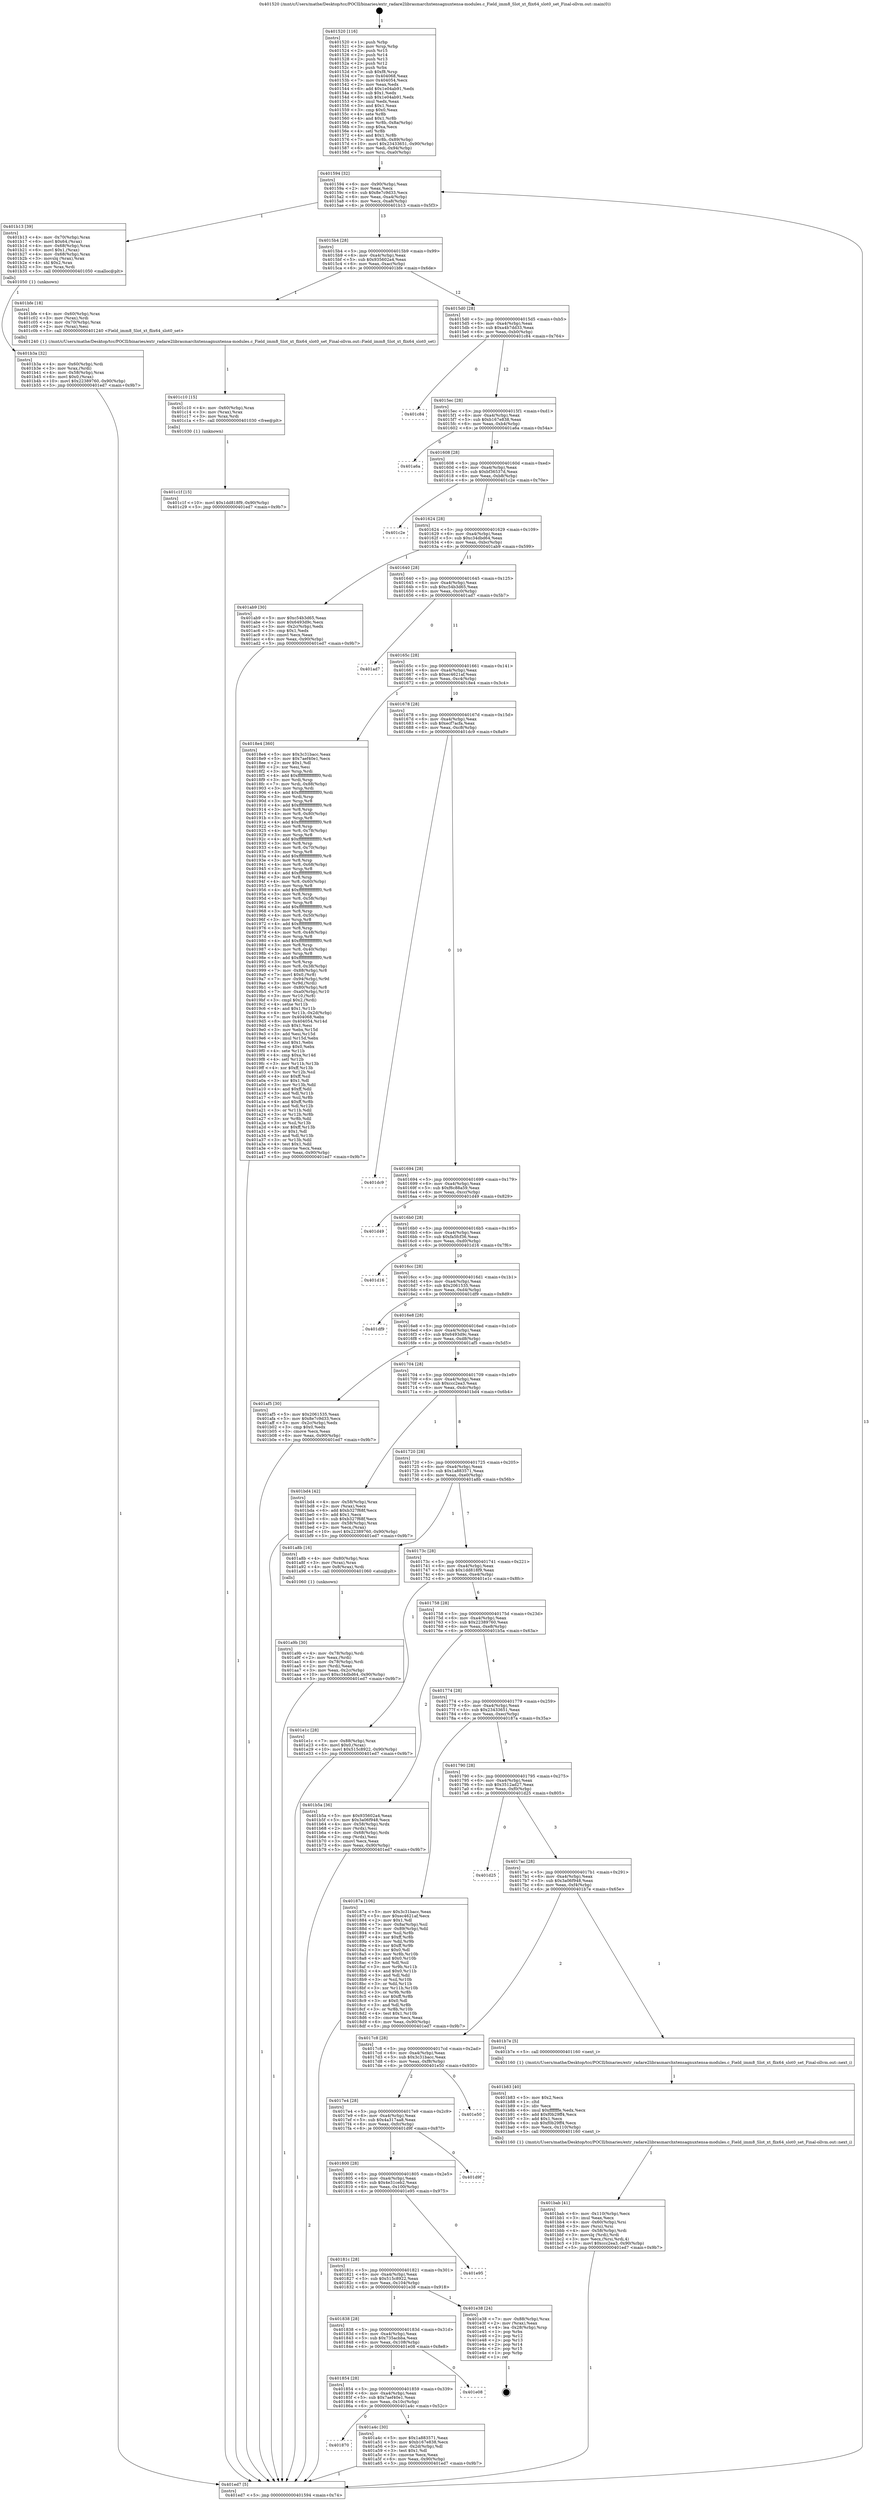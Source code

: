 digraph "0x401520" {
  label = "0x401520 (/mnt/c/Users/mathe/Desktop/tcc/POCII/binaries/extr_radare2librasmarchxtensagnuxtensa-modules.c_Field_imm8_Slot_xt_flix64_slot0_set_Final-ollvm.out::main(0))"
  labelloc = "t"
  node[shape=record]

  Entry [label="",width=0.3,height=0.3,shape=circle,fillcolor=black,style=filled]
  "0x401594" [label="{
     0x401594 [32]\l
     | [instrs]\l
     &nbsp;&nbsp;0x401594 \<+6\>: mov -0x90(%rbp),%eax\l
     &nbsp;&nbsp;0x40159a \<+2\>: mov %eax,%ecx\l
     &nbsp;&nbsp;0x40159c \<+6\>: sub $0x8e7c9d33,%ecx\l
     &nbsp;&nbsp;0x4015a2 \<+6\>: mov %eax,-0xa4(%rbp)\l
     &nbsp;&nbsp;0x4015a8 \<+6\>: mov %ecx,-0xa8(%rbp)\l
     &nbsp;&nbsp;0x4015ae \<+6\>: je 0000000000401b13 \<main+0x5f3\>\l
  }"]
  "0x401b13" [label="{
     0x401b13 [39]\l
     | [instrs]\l
     &nbsp;&nbsp;0x401b13 \<+4\>: mov -0x70(%rbp),%rax\l
     &nbsp;&nbsp;0x401b17 \<+6\>: movl $0x64,(%rax)\l
     &nbsp;&nbsp;0x401b1d \<+4\>: mov -0x68(%rbp),%rax\l
     &nbsp;&nbsp;0x401b21 \<+6\>: movl $0x1,(%rax)\l
     &nbsp;&nbsp;0x401b27 \<+4\>: mov -0x68(%rbp),%rax\l
     &nbsp;&nbsp;0x401b2b \<+3\>: movslq (%rax),%rax\l
     &nbsp;&nbsp;0x401b2e \<+4\>: shl $0x2,%rax\l
     &nbsp;&nbsp;0x401b32 \<+3\>: mov %rax,%rdi\l
     &nbsp;&nbsp;0x401b35 \<+5\>: call 0000000000401050 \<malloc@plt\>\l
     | [calls]\l
     &nbsp;&nbsp;0x401050 \{1\} (unknown)\l
  }"]
  "0x4015b4" [label="{
     0x4015b4 [28]\l
     | [instrs]\l
     &nbsp;&nbsp;0x4015b4 \<+5\>: jmp 00000000004015b9 \<main+0x99\>\l
     &nbsp;&nbsp;0x4015b9 \<+6\>: mov -0xa4(%rbp),%eax\l
     &nbsp;&nbsp;0x4015bf \<+5\>: sub $0x935602a4,%eax\l
     &nbsp;&nbsp;0x4015c4 \<+6\>: mov %eax,-0xac(%rbp)\l
     &nbsp;&nbsp;0x4015ca \<+6\>: je 0000000000401bfe \<main+0x6de\>\l
  }"]
  Exit [label="",width=0.3,height=0.3,shape=circle,fillcolor=black,style=filled,peripheries=2]
  "0x401bfe" [label="{
     0x401bfe [18]\l
     | [instrs]\l
     &nbsp;&nbsp;0x401bfe \<+4\>: mov -0x60(%rbp),%rax\l
     &nbsp;&nbsp;0x401c02 \<+3\>: mov (%rax),%rdi\l
     &nbsp;&nbsp;0x401c05 \<+4\>: mov -0x70(%rbp),%rax\l
     &nbsp;&nbsp;0x401c09 \<+2\>: mov (%rax),%esi\l
     &nbsp;&nbsp;0x401c0b \<+5\>: call 0000000000401240 \<Field_imm8_Slot_xt_flix64_slot0_set\>\l
     | [calls]\l
     &nbsp;&nbsp;0x401240 \{1\} (/mnt/c/Users/mathe/Desktop/tcc/POCII/binaries/extr_radare2librasmarchxtensagnuxtensa-modules.c_Field_imm8_Slot_xt_flix64_slot0_set_Final-ollvm.out::Field_imm8_Slot_xt_flix64_slot0_set)\l
  }"]
  "0x4015d0" [label="{
     0x4015d0 [28]\l
     | [instrs]\l
     &nbsp;&nbsp;0x4015d0 \<+5\>: jmp 00000000004015d5 \<main+0xb5\>\l
     &nbsp;&nbsp;0x4015d5 \<+6\>: mov -0xa4(%rbp),%eax\l
     &nbsp;&nbsp;0x4015db \<+5\>: sub $0xa4b7dd33,%eax\l
     &nbsp;&nbsp;0x4015e0 \<+6\>: mov %eax,-0xb0(%rbp)\l
     &nbsp;&nbsp;0x4015e6 \<+6\>: je 0000000000401c84 \<main+0x764\>\l
  }"]
  "0x401c1f" [label="{
     0x401c1f [15]\l
     | [instrs]\l
     &nbsp;&nbsp;0x401c1f \<+10\>: movl $0x1dd818f9,-0x90(%rbp)\l
     &nbsp;&nbsp;0x401c29 \<+5\>: jmp 0000000000401ed7 \<main+0x9b7\>\l
  }"]
  "0x401c84" [label="{
     0x401c84\l
  }", style=dashed]
  "0x4015ec" [label="{
     0x4015ec [28]\l
     | [instrs]\l
     &nbsp;&nbsp;0x4015ec \<+5\>: jmp 00000000004015f1 \<main+0xd1\>\l
     &nbsp;&nbsp;0x4015f1 \<+6\>: mov -0xa4(%rbp),%eax\l
     &nbsp;&nbsp;0x4015f7 \<+5\>: sub $0xb167e838,%eax\l
     &nbsp;&nbsp;0x4015fc \<+6\>: mov %eax,-0xb4(%rbp)\l
     &nbsp;&nbsp;0x401602 \<+6\>: je 0000000000401a6a \<main+0x54a\>\l
  }"]
  "0x401c10" [label="{
     0x401c10 [15]\l
     | [instrs]\l
     &nbsp;&nbsp;0x401c10 \<+4\>: mov -0x60(%rbp),%rax\l
     &nbsp;&nbsp;0x401c14 \<+3\>: mov (%rax),%rax\l
     &nbsp;&nbsp;0x401c17 \<+3\>: mov %rax,%rdi\l
     &nbsp;&nbsp;0x401c1a \<+5\>: call 0000000000401030 \<free@plt\>\l
     | [calls]\l
     &nbsp;&nbsp;0x401030 \{1\} (unknown)\l
  }"]
  "0x401a6a" [label="{
     0x401a6a\l
  }", style=dashed]
  "0x401608" [label="{
     0x401608 [28]\l
     | [instrs]\l
     &nbsp;&nbsp;0x401608 \<+5\>: jmp 000000000040160d \<main+0xed\>\l
     &nbsp;&nbsp;0x40160d \<+6\>: mov -0xa4(%rbp),%eax\l
     &nbsp;&nbsp;0x401613 \<+5\>: sub $0xbf36537d,%eax\l
     &nbsp;&nbsp;0x401618 \<+6\>: mov %eax,-0xb8(%rbp)\l
     &nbsp;&nbsp;0x40161e \<+6\>: je 0000000000401c2e \<main+0x70e\>\l
  }"]
  "0x401bab" [label="{
     0x401bab [41]\l
     | [instrs]\l
     &nbsp;&nbsp;0x401bab \<+6\>: mov -0x110(%rbp),%ecx\l
     &nbsp;&nbsp;0x401bb1 \<+3\>: imul %eax,%ecx\l
     &nbsp;&nbsp;0x401bb4 \<+4\>: mov -0x60(%rbp),%rsi\l
     &nbsp;&nbsp;0x401bb8 \<+3\>: mov (%rsi),%rsi\l
     &nbsp;&nbsp;0x401bbb \<+4\>: mov -0x58(%rbp),%rdi\l
     &nbsp;&nbsp;0x401bbf \<+3\>: movslq (%rdi),%rdi\l
     &nbsp;&nbsp;0x401bc2 \<+3\>: mov %ecx,(%rsi,%rdi,4)\l
     &nbsp;&nbsp;0x401bc5 \<+10\>: movl $0xccc2ea3,-0x90(%rbp)\l
     &nbsp;&nbsp;0x401bcf \<+5\>: jmp 0000000000401ed7 \<main+0x9b7\>\l
  }"]
  "0x401c2e" [label="{
     0x401c2e\l
  }", style=dashed]
  "0x401624" [label="{
     0x401624 [28]\l
     | [instrs]\l
     &nbsp;&nbsp;0x401624 \<+5\>: jmp 0000000000401629 \<main+0x109\>\l
     &nbsp;&nbsp;0x401629 \<+6\>: mov -0xa4(%rbp),%eax\l
     &nbsp;&nbsp;0x40162f \<+5\>: sub $0xc34dbd64,%eax\l
     &nbsp;&nbsp;0x401634 \<+6\>: mov %eax,-0xbc(%rbp)\l
     &nbsp;&nbsp;0x40163a \<+6\>: je 0000000000401ab9 \<main+0x599\>\l
  }"]
  "0x401b83" [label="{
     0x401b83 [40]\l
     | [instrs]\l
     &nbsp;&nbsp;0x401b83 \<+5\>: mov $0x2,%ecx\l
     &nbsp;&nbsp;0x401b88 \<+1\>: cltd\l
     &nbsp;&nbsp;0x401b89 \<+2\>: idiv %ecx\l
     &nbsp;&nbsp;0x401b8b \<+6\>: imul $0xfffffffe,%edx,%ecx\l
     &nbsp;&nbsp;0x401b91 \<+6\>: add $0xf0b29ff4,%ecx\l
     &nbsp;&nbsp;0x401b97 \<+3\>: add $0x1,%ecx\l
     &nbsp;&nbsp;0x401b9a \<+6\>: sub $0xf0b29ff4,%ecx\l
     &nbsp;&nbsp;0x401ba0 \<+6\>: mov %ecx,-0x110(%rbp)\l
     &nbsp;&nbsp;0x401ba6 \<+5\>: call 0000000000401160 \<next_i\>\l
     | [calls]\l
     &nbsp;&nbsp;0x401160 \{1\} (/mnt/c/Users/mathe/Desktop/tcc/POCII/binaries/extr_radare2librasmarchxtensagnuxtensa-modules.c_Field_imm8_Slot_xt_flix64_slot0_set_Final-ollvm.out::next_i)\l
  }"]
  "0x401ab9" [label="{
     0x401ab9 [30]\l
     | [instrs]\l
     &nbsp;&nbsp;0x401ab9 \<+5\>: mov $0xc54b3d65,%eax\l
     &nbsp;&nbsp;0x401abe \<+5\>: mov $0x6493d9c,%ecx\l
     &nbsp;&nbsp;0x401ac3 \<+3\>: mov -0x2c(%rbp),%edx\l
     &nbsp;&nbsp;0x401ac6 \<+3\>: cmp $0x1,%edx\l
     &nbsp;&nbsp;0x401ac9 \<+3\>: cmovl %ecx,%eax\l
     &nbsp;&nbsp;0x401acc \<+6\>: mov %eax,-0x90(%rbp)\l
     &nbsp;&nbsp;0x401ad2 \<+5\>: jmp 0000000000401ed7 \<main+0x9b7\>\l
  }"]
  "0x401640" [label="{
     0x401640 [28]\l
     | [instrs]\l
     &nbsp;&nbsp;0x401640 \<+5\>: jmp 0000000000401645 \<main+0x125\>\l
     &nbsp;&nbsp;0x401645 \<+6\>: mov -0xa4(%rbp),%eax\l
     &nbsp;&nbsp;0x40164b \<+5\>: sub $0xc54b3d65,%eax\l
     &nbsp;&nbsp;0x401650 \<+6\>: mov %eax,-0xc0(%rbp)\l
     &nbsp;&nbsp;0x401656 \<+6\>: je 0000000000401ad7 \<main+0x5b7\>\l
  }"]
  "0x401b3a" [label="{
     0x401b3a [32]\l
     | [instrs]\l
     &nbsp;&nbsp;0x401b3a \<+4\>: mov -0x60(%rbp),%rdi\l
     &nbsp;&nbsp;0x401b3e \<+3\>: mov %rax,(%rdi)\l
     &nbsp;&nbsp;0x401b41 \<+4\>: mov -0x58(%rbp),%rax\l
     &nbsp;&nbsp;0x401b45 \<+6\>: movl $0x0,(%rax)\l
     &nbsp;&nbsp;0x401b4b \<+10\>: movl $0x22389760,-0x90(%rbp)\l
     &nbsp;&nbsp;0x401b55 \<+5\>: jmp 0000000000401ed7 \<main+0x9b7\>\l
  }"]
  "0x401ad7" [label="{
     0x401ad7\l
  }", style=dashed]
  "0x40165c" [label="{
     0x40165c [28]\l
     | [instrs]\l
     &nbsp;&nbsp;0x40165c \<+5\>: jmp 0000000000401661 \<main+0x141\>\l
     &nbsp;&nbsp;0x401661 \<+6\>: mov -0xa4(%rbp),%eax\l
     &nbsp;&nbsp;0x401667 \<+5\>: sub $0xec4621af,%eax\l
     &nbsp;&nbsp;0x40166c \<+6\>: mov %eax,-0xc4(%rbp)\l
     &nbsp;&nbsp;0x401672 \<+6\>: je 00000000004018e4 \<main+0x3c4\>\l
  }"]
  "0x401a9b" [label="{
     0x401a9b [30]\l
     | [instrs]\l
     &nbsp;&nbsp;0x401a9b \<+4\>: mov -0x78(%rbp),%rdi\l
     &nbsp;&nbsp;0x401a9f \<+2\>: mov %eax,(%rdi)\l
     &nbsp;&nbsp;0x401aa1 \<+4\>: mov -0x78(%rbp),%rdi\l
     &nbsp;&nbsp;0x401aa5 \<+2\>: mov (%rdi),%eax\l
     &nbsp;&nbsp;0x401aa7 \<+3\>: mov %eax,-0x2c(%rbp)\l
     &nbsp;&nbsp;0x401aaa \<+10\>: movl $0xc34dbd64,-0x90(%rbp)\l
     &nbsp;&nbsp;0x401ab4 \<+5\>: jmp 0000000000401ed7 \<main+0x9b7\>\l
  }"]
  "0x4018e4" [label="{
     0x4018e4 [360]\l
     | [instrs]\l
     &nbsp;&nbsp;0x4018e4 \<+5\>: mov $0x3c31bacc,%eax\l
     &nbsp;&nbsp;0x4018e9 \<+5\>: mov $0x7aef40e1,%ecx\l
     &nbsp;&nbsp;0x4018ee \<+2\>: mov $0x1,%dl\l
     &nbsp;&nbsp;0x4018f0 \<+2\>: xor %esi,%esi\l
     &nbsp;&nbsp;0x4018f2 \<+3\>: mov %rsp,%rdi\l
     &nbsp;&nbsp;0x4018f5 \<+4\>: add $0xfffffffffffffff0,%rdi\l
     &nbsp;&nbsp;0x4018f9 \<+3\>: mov %rdi,%rsp\l
     &nbsp;&nbsp;0x4018fc \<+7\>: mov %rdi,-0x88(%rbp)\l
     &nbsp;&nbsp;0x401903 \<+3\>: mov %rsp,%rdi\l
     &nbsp;&nbsp;0x401906 \<+4\>: add $0xfffffffffffffff0,%rdi\l
     &nbsp;&nbsp;0x40190a \<+3\>: mov %rdi,%rsp\l
     &nbsp;&nbsp;0x40190d \<+3\>: mov %rsp,%r8\l
     &nbsp;&nbsp;0x401910 \<+4\>: add $0xfffffffffffffff0,%r8\l
     &nbsp;&nbsp;0x401914 \<+3\>: mov %r8,%rsp\l
     &nbsp;&nbsp;0x401917 \<+4\>: mov %r8,-0x80(%rbp)\l
     &nbsp;&nbsp;0x40191b \<+3\>: mov %rsp,%r8\l
     &nbsp;&nbsp;0x40191e \<+4\>: add $0xfffffffffffffff0,%r8\l
     &nbsp;&nbsp;0x401922 \<+3\>: mov %r8,%rsp\l
     &nbsp;&nbsp;0x401925 \<+4\>: mov %r8,-0x78(%rbp)\l
     &nbsp;&nbsp;0x401929 \<+3\>: mov %rsp,%r8\l
     &nbsp;&nbsp;0x40192c \<+4\>: add $0xfffffffffffffff0,%r8\l
     &nbsp;&nbsp;0x401930 \<+3\>: mov %r8,%rsp\l
     &nbsp;&nbsp;0x401933 \<+4\>: mov %r8,-0x70(%rbp)\l
     &nbsp;&nbsp;0x401937 \<+3\>: mov %rsp,%r8\l
     &nbsp;&nbsp;0x40193a \<+4\>: add $0xfffffffffffffff0,%r8\l
     &nbsp;&nbsp;0x40193e \<+3\>: mov %r8,%rsp\l
     &nbsp;&nbsp;0x401941 \<+4\>: mov %r8,-0x68(%rbp)\l
     &nbsp;&nbsp;0x401945 \<+3\>: mov %rsp,%r8\l
     &nbsp;&nbsp;0x401948 \<+4\>: add $0xfffffffffffffff0,%r8\l
     &nbsp;&nbsp;0x40194c \<+3\>: mov %r8,%rsp\l
     &nbsp;&nbsp;0x40194f \<+4\>: mov %r8,-0x60(%rbp)\l
     &nbsp;&nbsp;0x401953 \<+3\>: mov %rsp,%r8\l
     &nbsp;&nbsp;0x401956 \<+4\>: add $0xfffffffffffffff0,%r8\l
     &nbsp;&nbsp;0x40195a \<+3\>: mov %r8,%rsp\l
     &nbsp;&nbsp;0x40195d \<+4\>: mov %r8,-0x58(%rbp)\l
     &nbsp;&nbsp;0x401961 \<+3\>: mov %rsp,%r8\l
     &nbsp;&nbsp;0x401964 \<+4\>: add $0xfffffffffffffff0,%r8\l
     &nbsp;&nbsp;0x401968 \<+3\>: mov %r8,%rsp\l
     &nbsp;&nbsp;0x40196b \<+4\>: mov %r8,-0x50(%rbp)\l
     &nbsp;&nbsp;0x40196f \<+3\>: mov %rsp,%r8\l
     &nbsp;&nbsp;0x401972 \<+4\>: add $0xfffffffffffffff0,%r8\l
     &nbsp;&nbsp;0x401976 \<+3\>: mov %r8,%rsp\l
     &nbsp;&nbsp;0x401979 \<+4\>: mov %r8,-0x48(%rbp)\l
     &nbsp;&nbsp;0x40197d \<+3\>: mov %rsp,%r8\l
     &nbsp;&nbsp;0x401980 \<+4\>: add $0xfffffffffffffff0,%r8\l
     &nbsp;&nbsp;0x401984 \<+3\>: mov %r8,%rsp\l
     &nbsp;&nbsp;0x401987 \<+4\>: mov %r8,-0x40(%rbp)\l
     &nbsp;&nbsp;0x40198b \<+3\>: mov %rsp,%r8\l
     &nbsp;&nbsp;0x40198e \<+4\>: add $0xfffffffffffffff0,%r8\l
     &nbsp;&nbsp;0x401992 \<+3\>: mov %r8,%rsp\l
     &nbsp;&nbsp;0x401995 \<+4\>: mov %r8,-0x38(%rbp)\l
     &nbsp;&nbsp;0x401999 \<+7\>: mov -0x88(%rbp),%r8\l
     &nbsp;&nbsp;0x4019a0 \<+7\>: movl $0x0,(%r8)\l
     &nbsp;&nbsp;0x4019a7 \<+7\>: mov -0x94(%rbp),%r9d\l
     &nbsp;&nbsp;0x4019ae \<+3\>: mov %r9d,(%rdi)\l
     &nbsp;&nbsp;0x4019b1 \<+4\>: mov -0x80(%rbp),%r8\l
     &nbsp;&nbsp;0x4019b5 \<+7\>: mov -0xa0(%rbp),%r10\l
     &nbsp;&nbsp;0x4019bc \<+3\>: mov %r10,(%r8)\l
     &nbsp;&nbsp;0x4019bf \<+3\>: cmpl $0x2,(%rdi)\l
     &nbsp;&nbsp;0x4019c2 \<+4\>: setne %r11b\l
     &nbsp;&nbsp;0x4019c6 \<+4\>: and $0x1,%r11b\l
     &nbsp;&nbsp;0x4019ca \<+4\>: mov %r11b,-0x2d(%rbp)\l
     &nbsp;&nbsp;0x4019ce \<+7\>: mov 0x404068,%ebx\l
     &nbsp;&nbsp;0x4019d5 \<+8\>: mov 0x404054,%r14d\l
     &nbsp;&nbsp;0x4019dd \<+3\>: sub $0x1,%esi\l
     &nbsp;&nbsp;0x4019e0 \<+3\>: mov %ebx,%r15d\l
     &nbsp;&nbsp;0x4019e3 \<+3\>: add %esi,%r15d\l
     &nbsp;&nbsp;0x4019e6 \<+4\>: imul %r15d,%ebx\l
     &nbsp;&nbsp;0x4019ea \<+3\>: and $0x1,%ebx\l
     &nbsp;&nbsp;0x4019ed \<+3\>: cmp $0x0,%ebx\l
     &nbsp;&nbsp;0x4019f0 \<+4\>: sete %r11b\l
     &nbsp;&nbsp;0x4019f4 \<+4\>: cmp $0xa,%r14d\l
     &nbsp;&nbsp;0x4019f8 \<+4\>: setl %r12b\l
     &nbsp;&nbsp;0x4019fc \<+3\>: mov %r11b,%r13b\l
     &nbsp;&nbsp;0x4019ff \<+4\>: xor $0xff,%r13b\l
     &nbsp;&nbsp;0x401a03 \<+3\>: mov %r12b,%sil\l
     &nbsp;&nbsp;0x401a06 \<+4\>: xor $0xff,%sil\l
     &nbsp;&nbsp;0x401a0a \<+3\>: xor $0x1,%dl\l
     &nbsp;&nbsp;0x401a0d \<+3\>: mov %r13b,%dil\l
     &nbsp;&nbsp;0x401a10 \<+4\>: and $0xff,%dil\l
     &nbsp;&nbsp;0x401a14 \<+3\>: and %dl,%r11b\l
     &nbsp;&nbsp;0x401a17 \<+3\>: mov %sil,%r8b\l
     &nbsp;&nbsp;0x401a1a \<+4\>: and $0xff,%r8b\l
     &nbsp;&nbsp;0x401a1e \<+3\>: and %dl,%r12b\l
     &nbsp;&nbsp;0x401a21 \<+3\>: or %r11b,%dil\l
     &nbsp;&nbsp;0x401a24 \<+3\>: or %r12b,%r8b\l
     &nbsp;&nbsp;0x401a27 \<+3\>: xor %r8b,%dil\l
     &nbsp;&nbsp;0x401a2a \<+3\>: or %sil,%r13b\l
     &nbsp;&nbsp;0x401a2d \<+4\>: xor $0xff,%r13b\l
     &nbsp;&nbsp;0x401a31 \<+3\>: or $0x1,%dl\l
     &nbsp;&nbsp;0x401a34 \<+3\>: and %dl,%r13b\l
     &nbsp;&nbsp;0x401a37 \<+3\>: or %r13b,%dil\l
     &nbsp;&nbsp;0x401a3a \<+4\>: test $0x1,%dil\l
     &nbsp;&nbsp;0x401a3e \<+3\>: cmovne %ecx,%eax\l
     &nbsp;&nbsp;0x401a41 \<+6\>: mov %eax,-0x90(%rbp)\l
     &nbsp;&nbsp;0x401a47 \<+5\>: jmp 0000000000401ed7 \<main+0x9b7\>\l
  }"]
  "0x401678" [label="{
     0x401678 [28]\l
     | [instrs]\l
     &nbsp;&nbsp;0x401678 \<+5\>: jmp 000000000040167d \<main+0x15d\>\l
     &nbsp;&nbsp;0x40167d \<+6\>: mov -0xa4(%rbp),%eax\l
     &nbsp;&nbsp;0x401683 \<+5\>: sub $0xecf7acfa,%eax\l
     &nbsp;&nbsp;0x401688 \<+6\>: mov %eax,-0xc8(%rbp)\l
     &nbsp;&nbsp;0x40168e \<+6\>: je 0000000000401dc9 \<main+0x8a9\>\l
  }"]
  "0x401870" [label="{
     0x401870\l
  }", style=dashed]
  "0x401dc9" [label="{
     0x401dc9\l
  }", style=dashed]
  "0x401694" [label="{
     0x401694 [28]\l
     | [instrs]\l
     &nbsp;&nbsp;0x401694 \<+5\>: jmp 0000000000401699 \<main+0x179\>\l
     &nbsp;&nbsp;0x401699 \<+6\>: mov -0xa4(%rbp),%eax\l
     &nbsp;&nbsp;0x40169f \<+5\>: sub $0xf6c88a59,%eax\l
     &nbsp;&nbsp;0x4016a4 \<+6\>: mov %eax,-0xcc(%rbp)\l
     &nbsp;&nbsp;0x4016aa \<+6\>: je 0000000000401d49 \<main+0x829\>\l
  }"]
  "0x401a4c" [label="{
     0x401a4c [30]\l
     | [instrs]\l
     &nbsp;&nbsp;0x401a4c \<+5\>: mov $0x1a883571,%eax\l
     &nbsp;&nbsp;0x401a51 \<+5\>: mov $0xb167e838,%ecx\l
     &nbsp;&nbsp;0x401a56 \<+3\>: mov -0x2d(%rbp),%dl\l
     &nbsp;&nbsp;0x401a59 \<+3\>: test $0x1,%dl\l
     &nbsp;&nbsp;0x401a5c \<+3\>: cmovne %ecx,%eax\l
     &nbsp;&nbsp;0x401a5f \<+6\>: mov %eax,-0x90(%rbp)\l
     &nbsp;&nbsp;0x401a65 \<+5\>: jmp 0000000000401ed7 \<main+0x9b7\>\l
  }"]
  "0x401d49" [label="{
     0x401d49\l
  }", style=dashed]
  "0x4016b0" [label="{
     0x4016b0 [28]\l
     | [instrs]\l
     &nbsp;&nbsp;0x4016b0 \<+5\>: jmp 00000000004016b5 \<main+0x195\>\l
     &nbsp;&nbsp;0x4016b5 \<+6\>: mov -0xa4(%rbp),%eax\l
     &nbsp;&nbsp;0x4016bb \<+5\>: sub $0xfa5fcf36,%eax\l
     &nbsp;&nbsp;0x4016c0 \<+6\>: mov %eax,-0xd0(%rbp)\l
     &nbsp;&nbsp;0x4016c6 \<+6\>: je 0000000000401d16 \<main+0x7f6\>\l
  }"]
  "0x401854" [label="{
     0x401854 [28]\l
     | [instrs]\l
     &nbsp;&nbsp;0x401854 \<+5\>: jmp 0000000000401859 \<main+0x339\>\l
     &nbsp;&nbsp;0x401859 \<+6\>: mov -0xa4(%rbp),%eax\l
     &nbsp;&nbsp;0x40185f \<+5\>: sub $0x7aef40e1,%eax\l
     &nbsp;&nbsp;0x401864 \<+6\>: mov %eax,-0x10c(%rbp)\l
     &nbsp;&nbsp;0x40186a \<+6\>: je 0000000000401a4c \<main+0x52c\>\l
  }"]
  "0x401d16" [label="{
     0x401d16\l
  }", style=dashed]
  "0x4016cc" [label="{
     0x4016cc [28]\l
     | [instrs]\l
     &nbsp;&nbsp;0x4016cc \<+5\>: jmp 00000000004016d1 \<main+0x1b1\>\l
     &nbsp;&nbsp;0x4016d1 \<+6\>: mov -0xa4(%rbp),%eax\l
     &nbsp;&nbsp;0x4016d7 \<+5\>: sub $0x2061535,%eax\l
     &nbsp;&nbsp;0x4016dc \<+6\>: mov %eax,-0xd4(%rbp)\l
     &nbsp;&nbsp;0x4016e2 \<+6\>: je 0000000000401df9 \<main+0x8d9\>\l
  }"]
  "0x401e08" [label="{
     0x401e08\l
  }", style=dashed]
  "0x401df9" [label="{
     0x401df9\l
  }", style=dashed]
  "0x4016e8" [label="{
     0x4016e8 [28]\l
     | [instrs]\l
     &nbsp;&nbsp;0x4016e8 \<+5\>: jmp 00000000004016ed \<main+0x1cd\>\l
     &nbsp;&nbsp;0x4016ed \<+6\>: mov -0xa4(%rbp),%eax\l
     &nbsp;&nbsp;0x4016f3 \<+5\>: sub $0x6493d9c,%eax\l
     &nbsp;&nbsp;0x4016f8 \<+6\>: mov %eax,-0xd8(%rbp)\l
     &nbsp;&nbsp;0x4016fe \<+6\>: je 0000000000401af5 \<main+0x5d5\>\l
  }"]
  "0x401838" [label="{
     0x401838 [28]\l
     | [instrs]\l
     &nbsp;&nbsp;0x401838 \<+5\>: jmp 000000000040183d \<main+0x31d\>\l
     &nbsp;&nbsp;0x40183d \<+6\>: mov -0xa4(%rbp),%eax\l
     &nbsp;&nbsp;0x401843 \<+5\>: sub $0x735acbba,%eax\l
     &nbsp;&nbsp;0x401848 \<+6\>: mov %eax,-0x108(%rbp)\l
     &nbsp;&nbsp;0x40184e \<+6\>: je 0000000000401e08 \<main+0x8e8\>\l
  }"]
  "0x401af5" [label="{
     0x401af5 [30]\l
     | [instrs]\l
     &nbsp;&nbsp;0x401af5 \<+5\>: mov $0x2061535,%eax\l
     &nbsp;&nbsp;0x401afa \<+5\>: mov $0x8e7c9d33,%ecx\l
     &nbsp;&nbsp;0x401aff \<+3\>: mov -0x2c(%rbp),%edx\l
     &nbsp;&nbsp;0x401b02 \<+3\>: cmp $0x0,%edx\l
     &nbsp;&nbsp;0x401b05 \<+3\>: cmove %ecx,%eax\l
     &nbsp;&nbsp;0x401b08 \<+6\>: mov %eax,-0x90(%rbp)\l
     &nbsp;&nbsp;0x401b0e \<+5\>: jmp 0000000000401ed7 \<main+0x9b7\>\l
  }"]
  "0x401704" [label="{
     0x401704 [28]\l
     | [instrs]\l
     &nbsp;&nbsp;0x401704 \<+5\>: jmp 0000000000401709 \<main+0x1e9\>\l
     &nbsp;&nbsp;0x401709 \<+6\>: mov -0xa4(%rbp),%eax\l
     &nbsp;&nbsp;0x40170f \<+5\>: sub $0xccc2ea3,%eax\l
     &nbsp;&nbsp;0x401714 \<+6\>: mov %eax,-0xdc(%rbp)\l
     &nbsp;&nbsp;0x40171a \<+6\>: je 0000000000401bd4 \<main+0x6b4\>\l
  }"]
  "0x401e38" [label="{
     0x401e38 [24]\l
     | [instrs]\l
     &nbsp;&nbsp;0x401e38 \<+7\>: mov -0x88(%rbp),%rax\l
     &nbsp;&nbsp;0x401e3f \<+2\>: mov (%rax),%eax\l
     &nbsp;&nbsp;0x401e41 \<+4\>: lea -0x28(%rbp),%rsp\l
     &nbsp;&nbsp;0x401e45 \<+1\>: pop %rbx\l
     &nbsp;&nbsp;0x401e46 \<+2\>: pop %r12\l
     &nbsp;&nbsp;0x401e48 \<+2\>: pop %r13\l
     &nbsp;&nbsp;0x401e4a \<+2\>: pop %r14\l
     &nbsp;&nbsp;0x401e4c \<+2\>: pop %r15\l
     &nbsp;&nbsp;0x401e4e \<+1\>: pop %rbp\l
     &nbsp;&nbsp;0x401e4f \<+1\>: ret\l
  }"]
  "0x401bd4" [label="{
     0x401bd4 [42]\l
     | [instrs]\l
     &nbsp;&nbsp;0x401bd4 \<+4\>: mov -0x58(%rbp),%rax\l
     &nbsp;&nbsp;0x401bd8 \<+2\>: mov (%rax),%ecx\l
     &nbsp;&nbsp;0x401bda \<+6\>: add $0xb327f68f,%ecx\l
     &nbsp;&nbsp;0x401be0 \<+3\>: add $0x1,%ecx\l
     &nbsp;&nbsp;0x401be3 \<+6\>: sub $0xb327f68f,%ecx\l
     &nbsp;&nbsp;0x401be9 \<+4\>: mov -0x58(%rbp),%rax\l
     &nbsp;&nbsp;0x401bed \<+2\>: mov %ecx,(%rax)\l
     &nbsp;&nbsp;0x401bef \<+10\>: movl $0x22389760,-0x90(%rbp)\l
     &nbsp;&nbsp;0x401bf9 \<+5\>: jmp 0000000000401ed7 \<main+0x9b7\>\l
  }"]
  "0x401720" [label="{
     0x401720 [28]\l
     | [instrs]\l
     &nbsp;&nbsp;0x401720 \<+5\>: jmp 0000000000401725 \<main+0x205\>\l
     &nbsp;&nbsp;0x401725 \<+6\>: mov -0xa4(%rbp),%eax\l
     &nbsp;&nbsp;0x40172b \<+5\>: sub $0x1a883571,%eax\l
     &nbsp;&nbsp;0x401730 \<+6\>: mov %eax,-0xe0(%rbp)\l
     &nbsp;&nbsp;0x401736 \<+6\>: je 0000000000401a8b \<main+0x56b\>\l
  }"]
  "0x40181c" [label="{
     0x40181c [28]\l
     | [instrs]\l
     &nbsp;&nbsp;0x40181c \<+5\>: jmp 0000000000401821 \<main+0x301\>\l
     &nbsp;&nbsp;0x401821 \<+6\>: mov -0xa4(%rbp),%eax\l
     &nbsp;&nbsp;0x401827 \<+5\>: sub $0x515c8922,%eax\l
     &nbsp;&nbsp;0x40182c \<+6\>: mov %eax,-0x104(%rbp)\l
     &nbsp;&nbsp;0x401832 \<+6\>: je 0000000000401e38 \<main+0x918\>\l
  }"]
  "0x401a8b" [label="{
     0x401a8b [16]\l
     | [instrs]\l
     &nbsp;&nbsp;0x401a8b \<+4\>: mov -0x80(%rbp),%rax\l
     &nbsp;&nbsp;0x401a8f \<+3\>: mov (%rax),%rax\l
     &nbsp;&nbsp;0x401a92 \<+4\>: mov 0x8(%rax),%rdi\l
     &nbsp;&nbsp;0x401a96 \<+5\>: call 0000000000401060 \<atoi@plt\>\l
     | [calls]\l
     &nbsp;&nbsp;0x401060 \{1\} (unknown)\l
  }"]
  "0x40173c" [label="{
     0x40173c [28]\l
     | [instrs]\l
     &nbsp;&nbsp;0x40173c \<+5\>: jmp 0000000000401741 \<main+0x221\>\l
     &nbsp;&nbsp;0x401741 \<+6\>: mov -0xa4(%rbp),%eax\l
     &nbsp;&nbsp;0x401747 \<+5\>: sub $0x1dd818f9,%eax\l
     &nbsp;&nbsp;0x40174c \<+6\>: mov %eax,-0xe4(%rbp)\l
     &nbsp;&nbsp;0x401752 \<+6\>: je 0000000000401e1c \<main+0x8fc\>\l
  }"]
  "0x401e95" [label="{
     0x401e95\l
  }", style=dashed]
  "0x401e1c" [label="{
     0x401e1c [28]\l
     | [instrs]\l
     &nbsp;&nbsp;0x401e1c \<+7\>: mov -0x88(%rbp),%rax\l
     &nbsp;&nbsp;0x401e23 \<+6\>: movl $0x0,(%rax)\l
     &nbsp;&nbsp;0x401e29 \<+10\>: movl $0x515c8922,-0x90(%rbp)\l
     &nbsp;&nbsp;0x401e33 \<+5\>: jmp 0000000000401ed7 \<main+0x9b7\>\l
  }"]
  "0x401758" [label="{
     0x401758 [28]\l
     | [instrs]\l
     &nbsp;&nbsp;0x401758 \<+5\>: jmp 000000000040175d \<main+0x23d\>\l
     &nbsp;&nbsp;0x40175d \<+6\>: mov -0xa4(%rbp),%eax\l
     &nbsp;&nbsp;0x401763 \<+5\>: sub $0x22389760,%eax\l
     &nbsp;&nbsp;0x401768 \<+6\>: mov %eax,-0xe8(%rbp)\l
     &nbsp;&nbsp;0x40176e \<+6\>: je 0000000000401b5a \<main+0x63a\>\l
  }"]
  "0x401800" [label="{
     0x401800 [28]\l
     | [instrs]\l
     &nbsp;&nbsp;0x401800 \<+5\>: jmp 0000000000401805 \<main+0x2e5\>\l
     &nbsp;&nbsp;0x401805 \<+6\>: mov -0xa4(%rbp),%eax\l
     &nbsp;&nbsp;0x40180b \<+5\>: sub $0x4e31ceb2,%eax\l
     &nbsp;&nbsp;0x401810 \<+6\>: mov %eax,-0x100(%rbp)\l
     &nbsp;&nbsp;0x401816 \<+6\>: je 0000000000401e95 \<main+0x975\>\l
  }"]
  "0x401b5a" [label="{
     0x401b5a [36]\l
     | [instrs]\l
     &nbsp;&nbsp;0x401b5a \<+5\>: mov $0x935602a4,%eax\l
     &nbsp;&nbsp;0x401b5f \<+5\>: mov $0x3a06f948,%ecx\l
     &nbsp;&nbsp;0x401b64 \<+4\>: mov -0x58(%rbp),%rdx\l
     &nbsp;&nbsp;0x401b68 \<+2\>: mov (%rdx),%esi\l
     &nbsp;&nbsp;0x401b6a \<+4\>: mov -0x68(%rbp),%rdx\l
     &nbsp;&nbsp;0x401b6e \<+2\>: cmp (%rdx),%esi\l
     &nbsp;&nbsp;0x401b70 \<+3\>: cmovl %ecx,%eax\l
     &nbsp;&nbsp;0x401b73 \<+6\>: mov %eax,-0x90(%rbp)\l
     &nbsp;&nbsp;0x401b79 \<+5\>: jmp 0000000000401ed7 \<main+0x9b7\>\l
  }"]
  "0x401774" [label="{
     0x401774 [28]\l
     | [instrs]\l
     &nbsp;&nbsp;0x401774 \<+5\>: jmp 0000000000401779 \<main+0x259\>\l
     &nbsp;&nbsp;0x401779 \<+6\>: mov -0xa4(%rbp),%eax\l
     &nbsp;&nbsp;0x40177f \<+5\>: sub $0x23433651,%eax\l
     &nbsp;&nbsp;0x401784 \<+6\>: mov %eax,-0xec(%rbp)\l
     &nbsp;&nbsp;0x40178a \<+6\>: je 000000000040187a \<main+0x35a\>\l
  }"]
  "0x401d9f" [label="{
     0x401d9f\l
  }", style=dashed]
  "0x40187a" [label="{
     0x40187a [106]\l
     | [instrs]\l
     &nbsp;&nbsp;0x40187a \<+5\>: mov $0x3c31bacc,%eax\l
     &nbsp;&nbsp;0x40187f \<+5\>: mov $0xec4621af,%ecx\l
     &nbsp;&nbsp;0x401884 \<+2\>: mov $0x1,%dl\l
     &nbsp;&nbsp;0x401886 \<+7\>: mov -0x8a(%rbp),%sil\l
     &nbsp;&nbsp;0x40188d \<+7\>: mov -0x89(%rbp),%dil\l
     &nbsp;&nbsp;0x401894 \<+3\>: mov %sil,%r8b\l
     &nbsp;&nbsp;0x401897 \<+4\>: xor $0xff,%r8b\l
     &nbsp;&nbsp;0x40189b \<+3\>: mov %dil,%r9b\l
     &nbsp;&nbsp;0x40189e \<+4\>: xor $0xff,%r9b\l
     &nbsp;&nbsp;0x4018a2 \<+3\>: xor $0x0,%dl\l
     &nbsp;&nbsp;0x4018a5 \<+3\>: mov %r8b,%r10b\l
     &nbsp;&nbsp;0x4018a8 \<+4\>: and $0x0,%r10b\l
     &nbsp;&nbsp;0x4018ac \<+3\>: and %dl,%sil\l
     &nbsp;&nbsp;0x4018af \<+3\>: mov %r9b,%r11b\l
     &nbsp;&nbsp;0x4018b2 \<+4\>: and $0x0,%r11b\l
     &nbsp;&nbsp;0x4018b6 \<+3\>: and %dl,%dil\l
     &nbsp;&nbsp;0x4018b9 \<+3\>: or %sil,%r10b\l
     &nbsp;&nbsp;0x4018bc \<+3\>: or %dil,%r11b\l
     &nbsp;&nbsp;0x4018bf \<+3\>: xor %r11b,%r10b\l
     &nbsp;&nbsp;0x4018c2 \<+3\>: or %r9b,%r8b\l
     &nbsp;&nbsp;0x4018c5 \<+4\>: xor $0xff,%r8b\l
     &nbsp;&nbsp;0x4018c9 \<+3\>: or $0x0,%dl\l
     &nbsp;&nbsp;0x4018cc \<+3\>: and %dl,%r8b\l
     &nbsp;&nbsp;0x4018cf \<+3\>: or %r8b,%r10b\l
     &nbsp;&nbsp;0x4018d2 \<+4\>: test $0x1,%r10b\l
     &nbsp;&nbsp;0x4018d6 \<+3\>: cmovne %ecx,%eax\l
     &nbsp;&nbsp;0x4018d9 \<+6\>: mov %eax,-0x90(%rbp)\l
     &nbsp;&nbsp;0x4018df \<+5\>: jmp 0000000000401ed7 \<main+0x9b7\>\l
  }"]
  "0x401790" [label="{
     0x401790 [28]\l
     | [instrs]\l
     &nbsp;&nbsp;0x401790 \<+5\>: jmp 0000000000401795 \<main+0x275\>\l
     &nbsp;&nbsp;0x401795 \<+6\>: mov -0xa4(%rbp),%eax\l
     &nbsp;&nbsp;0x40179b \<+5\>: sub $0x3512ad27,%eax\l
     &nbsp;&nbsp;0x4017a0 \<+6\>: mov %eax,-0xf0(%rbp)\l
     &nbsp;&nbsp;0x4017a6 \<+6\>: je 0000000000401d25 \<main+0x805\>\l
  }"]
  "0x401ed7" [label="{
     0x401ed7 [5]\l
     | [instrs]\l
     &nbsp;&nbsp;0x401ed7 \<+5\>: jmp 0000000000401594 \<main+0x74\>\l
  }"]
  "0x401520" [label="{
     0x401520 [116]\l
     | [instrs]\l
     &nbsp;&nbsp;0x401520 \<+1\>: push %rbp\l
     &nbsp;&nbsp;0x401521 \<+3\>: mov %rsp,%rbp\l
     &nbsp;&nbsp;0x401524 \<+2\>: push %r15\l
     &nbsp;&nbsp;0x401526 \<+2\>: push %r14\l
     &nbsp;&nbsp;0x401528 \<+2\>: push %r13\l
     &nbsp;&nbsp;0x40152a \<+2\>: push %r12\l
     &nbsp;&nbsp;0x40152c \<+1\>: push %rbx\l
     &nbsp;&nbsp;0x40152d \<+7\>: sub $0xf8,%rsp\l
     &nbsp;&nbsp;0x401534 \<+7\>: mov 0x404068,%eax\l
     &nbsp;&nbsp;0x40153b \<+7\>: mov 0x404054,%ecx\l
     &nbsp;&nbsp;0x401542 \<+2\>: mov %eax,%edx\l
     &nbsp;&nbsp;0x401544 \<+6\>: add $0x1e04ab91,%edx\l
     &nbsp;&nbsp;0x40154a \<+3\>: sub $0x1,%edx\l
     &nbsp;&nbsp;0x40154d \<+6\>: sub $0x1e04ab91,%edx\l
     &nbsp;&nbsp;0x401553 \<+3\>: imul %edx,%eax\l
     &nbsp;&nbsp;0x401556 \<+3\>: and $0x1,%eax\l
     &nbsp;&nbsp;0x401559 \<+3\>: cmp $0x0,%eax\l
     &nbsp;&nbsp;0x40155c \<+4\>: sete %r8b\l
     &nbsp;&nbsp;0x401560 \<+4\>: and $0x1,%r8b\l
     &nbsp;&nbsp;0x401564 \<+7\>: mov %r8b,-0x8a(%rbp)\l
     &nbsp;&nbsp;0x40156b \<+3\>: cmp $0xa,%ecx\l
     &nbsp;&nbsp;0x40156e \<+4\>: setl %r8b\l
     &nbsp;&nbsp;0x401572 \<+4\>: and $0x1,%r8b\l
     &nbsp;&nbsp;0x401576 \<+7\>: mov %r8b,-0x89(%rbp)\l
     &nbsp;&nbsp;0x40157d \<+10\>: movl $0x23433651,-0x90(%rbp)\l
     &nbsp;&nbsp;0x401587 \<+6\>: mov %edi,-0x94(%rbp)\l
     &nbsp;&nbsp;0x40158d \<+7\>: mov %rsi,-0xa0(%rbp)\l
  }"]
  "0x4017e4" [label="{
     0x4017e4 [28]\l
     | [instrs]\l
     &nbsp;&nbsp;0x4017e4 \<+5\>: jmp 00000000004017e9 \<main+0x2c9\>\l
     &nbsp;&nbsp;0x4017e9 \<+6\>: mov -0xa4(%rbp),%eax\l
     &nbsp;&nbsp;0x4017ef \<+5\>: sub $0x4a317aa8,%eax\l
     &nbsp;&nbsp;0x4017f4 \<+6\>: mov %eax,-0xfc(%rbp)\l
     &nbsp;&nbsp;0x4017fa \<+6\>: je 0000000000401d9f \<main+0x87f\>\l
  }"]
  "0x401e50" [label="{
     0x401e50\l
  }", style=dashed]
  "0x401d25" [label="{
     0x401d25\l
  }", style=dashed]
  "0x4017ac" [label="{
     0x4017ac [28]\l
     | [instrs]\l
     &nbsp;&nbsp;0x4017ac \<+5\>: jmp 00000000004017b1 \<main+0x291\>\l
     &nbsp;&nbsp;0x4017b1 \<+6\>: mov -0xa4(%rbp),%eax\l
     &nbsp;&nbsp;0x4017b7 \<+5\>: sub $0x3a06f948,%eax\l
     &nbsp;&nbsp;0x4017bc \<+6\>: mov %eax,-0xf4(%rbp)\l
     &nbsp;&nbsp;0x4017c2 \<+6\>: je 0000000000401b7e \<main+0x65e\>\l
  }"]
  "0x4017c8" [label="{
     0x4017c8 [28]\l
     | [instrs]\l
     &nbsp;&nbsp;0x4017c8 \<+5\>: jmp 00000000004017cd \<main+0x2ad\>\l
     &nbsp;&nbsp;0x4017cd \<+6\>: mov -0xa4(%rbp),%eax\l
     &nbsp;&nbsp;0x4017d3 \<+5\>: sub $0x3c31bacc,%eax\l
     &nbsp;&nbsp;0x4017d8 \<+6\>: mov %eax,-0xf8(%rbp)\l
     &nbsp;&nbsp;0x4017de \<+6\>: je 0000000000401e50 \<main+0x930\>\l
  }"]
  "0x401b7e" [label="{
     0x401b7e [5]\l
     | [instrs]\l
     &nbsp;&nbsp;0x401b7e \<+5\>: call 0000000000401160 \<next_i\>\l
     | [calls]\l
     &nbsp;&nbsp;0x401160 \{1\} (/mnt/c/Users/mathe/Desktop/tcc/POCII/binaries/extr_radare2librasmarchxtensagnuxtensa-modules.c_Field_imm8_Slot_xt_flix64_slot0_set_Final-ollvm.out::next_i)\l
  }"]
  Entry -> "0x401520" [label=" 1"]
  "0x401594" -> "0x401b13" [label=" 1"]
  "0x401594" -> "0x4015b4" [label=" 13"]
  "0x401e38" -> Exit [label=" 1"]
  "0x4015b4" -> "0x401bfe" [label=" 1"]
  "0x4015b4" -> "0x4015d0" [label=" 12"]
  "0x401e1c" -> "0x401ed7" [label=" 1"]
  "0x4015d0" -> "0x401c84" [label=" 0"]
  "0x4015d0" -> "0x4015ec" [label=" 12"]
  "0x401c1f" -> "0x401ed7" [label=" 1"]
  "0x4015ec" -> "0x401a6a" [label=" 0"]
  "0x4015ec" -> "0x401608" [label=" 12"]
  "0x401c10" -> "0x401c1f" [label=" 1"]
  "0x401608" -> "0x401c2e" [label=" 0"]
  "0x401608" -> "0x401624" [label=" 12"]
  "0x401bfe" -> "0x401c10" [label=" 1"]
  "0x401624" -> "0x401ab9" [label=" 1"]
  "0x401624" -> "0x401640" [label=" 11"]
  "0x401bd4" -> "0x401ed7" [label=" 1"]
  "0x401640" -> "0x401ad7" [label=" 0"]
  "0x401640" -> "0x40165c" [label=" 11"]
  "0x401bab" -> "0x401ed7" [label=" 1"]
  "0x40165c" -> "0x4018e4" [label=" 1"]
  "0x40165c" -> "0x401678" [label=" 10"]
  "0x401b83" -> "0x401bab" [label=" 1"]
  "0x401678" -> "0x401dc9" [label=" 0"]
  "0x401678" -> "0x401694" [label=" 10"]
  "0x401b7e" -> "0x401b83" [label=" 1"]
  "0x401694" -> "0x401d49" [label=" 0"]
  "0x401694" -> "0x4016b0" [label=" 10"]
  "0x401b5a" -> "0x401ed7" [label=" 2"]
  "0x4016b0" -> "0x401d16" [label=" 0"]
  "0x4016b0" -> "0x4016cc" [label=" 10"]
  "0x401b13" -> "0x401b3a" [label=" 1"]
  "0x4016cc" -> "0x401df9" [label=" 0"]
  "0x4016cc" -> "0x4016e8" [label=" 10"]
  "0x401af5" -> "0x401ed7" [label=" 1"]
  "0x4016e8" -> "0x401af5" [label=" 1"]
  "0x4016e8" -> "0x401704" [label=" 9"]
  "0x401a9b" -> "0x401ed7" [label=" 1"]
  "0x401704" -> "0x401bd4" [label=" 1"]
  "0x401704" -> "0x401720" [label=" 8"]
  "0x401a8b" -> "0x401a9b" [label=" 1"]
  "0x401720" -> "0x401a8b" [label=" 1"]
  "0x401720" -> "0x40173c" [label=" 7"]
  "0x401854" -> "0x401870" [label=" 0"]
  "0x40173c" -> "0x401e1c" [label=" 1"]
  "0x40173c" -> "0x401758" [label=" 6"]
  "0x401854" -> "0x401a4c" [label=" 1"]
  "0x401758" -> "0x401b5a" [label=" 2"]
  "0x401758" -> "0x401774" [label=" 4"]
  "0x401838" -> "0x401854" [label=" 1"]
  "0x401774" -> "0x40187a" [label=" 1"]
  "0x401774" -> "0x401790" [label=" 3"]
  "0x40187a" -> "0x401ed7" [label=" 1"]
  "0x401520" -> "0x401594" [label=" 1"]
  "0x401ed7" -> "0x401594" [label=" 13"]
  "0x401838" -> "0x401e08" [label=" 0"]
  "0x4018e4" -> "0x401ed7" [label=" 1"]
  "0x40181c" -> "0x401838" [label=" 1"]
  "0x401790" -> "0x401d25" [label=" 0"]
  "0x401790" -> "0x4017ac" [label=" 3"]
  "0x40181c" -> "0x401e38" [label=" 1"]
  "0x4017ac" -> "0x401b7e" [label=" 1"]
  "0x4017ac" -> "0x4017c8" [label=" 2"]
  "0x401a4c" -> "0x401ed7" [label=" 1"]
  "0x4017c8" -> "0x401e50" [label=" 0"]
  "0x4017c8" -> "0x4017e4" [label=" 2"]
  "0x401ab9" -> "0x401ed7" [label=" 1"]
  "0x4017e4" -> "0x401d9f" [label=" 0"]
  "0x4017e4" -> "0x401800" [label=" 2"]
  "0x401b3a" -> "0x401ed7" [label=" 1"]
  "0x401800" -> "0x401e95" [label=" 0"]
  "0x401800" -> "0x40181c" [label=" 2"]
}
